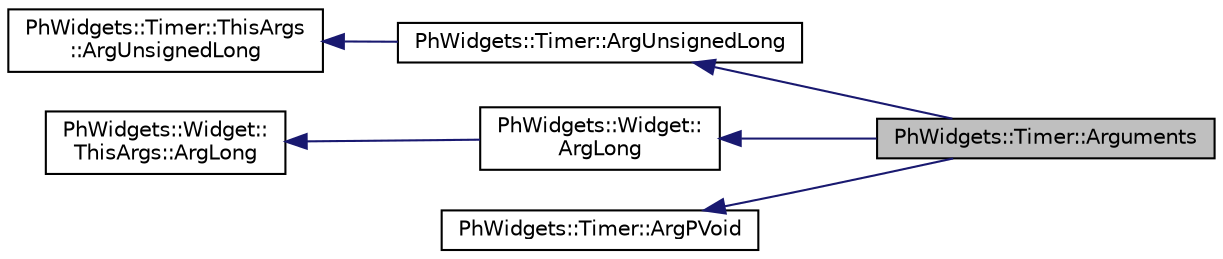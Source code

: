 digraph "PhWidgets::Timer::Arguments"
{
  edge [fontname="Helvetica",fontsize="10",labelfontname="Helvetica",labelfontsize="10"];
  node [fontname="Helvetica",fontsize="10",shape=record];
  rankdir="LR";
  Node6 [label="PhWidgets::Timer::Arguments",height=0.2,width=0.4,color="black", fillcolor="grey75", style="filled", fontcolor="black"];
  Node7 -> Node6 [dir="back",color="midnightblue",fontsize="10",style="solid",fontname="Helvetica"];
  Node7 [label="PhWidgets::Timer::ArgUnsignedLong",height=0.2,width=0.4,color="black", fillcolor="white", style="filled",URL="$struct_ph_widgets_1_1_timer_1_1_arg_unsigned_long.html"];
  Node8 -> Node7 [dir="back",color="midnightblue",fontsize="10",style="solid",fontname="Helvetica"];
  Node8 [label="PhWidgets::Timer::ThisArgs\l::ArgUnsignedLong",height=0.2,width=0.4,color="black", fillcolor="white", style="filled",URL="$struct_ph_widgets_1_1_timer_1_1_this_args_1_1_arg_unsigned_long.html"];
  Node9 -> Node6 [dir="back",color="midnightblue",fontsize="10",style="solid",fontname="Helvetica"];
  Node9 [label="PhWidgets::Widget::\lArgLong",height=0.2,width=0.4,color="black", fillcolor="white", style="filled",URL="$struct_ph_widgets_1_1_widget_1_1_arg_long.html"];
  Node10 -> Node9 [dir="back",color="midnightblue",fontsize="10",style="solid",fontname="Helvetica"];
  Node10 [label="PhWidgets::Widget::\lThisArgs::ArgLong",height=0.2,width=0.4,color="black", fillcolor="white", style="filled",URL="$struct_ph_widgets_1_1_widget_1_1_this_args_1_1_arg_long.html"];
  Node11 -> Node6 [dir="back",color="midnightblue",fontsize="10",style="solid",fontname="Helvetica"];
  Node11 [label="PhWidgets::Timer::ArgPVoid",height=0.2,width=0.4,color="black", fillcolor="white", style="filled",URL="$struct_ph_widgets_1_1_timer_1_1_arg_p_void.html"];
}
